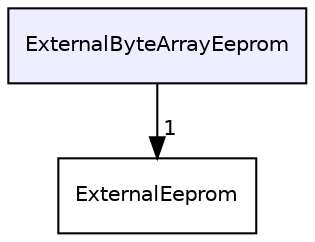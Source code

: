 digraph "ExternalByteArrayEeprom" {
  compound=true
  node [ fontsize="10", fontname="Helvetica"];
  edge [ labelfontsize="10", labelfontname="Helvetica"];
  dir_299bc2fd340b62f664a088c913b46969 [shape=box, label="ExternalByteArrayEeprom", style="filled", fillcolor="#eeeeff", pencolor="black", URL="dir_299bc2fd340b62f664a088c913b46969.html"];
  dir_1ff7961a0798ffb140497523433f67bb [shape=box label="ExternalEeprom" URL="dir_1ff7961a0798ffb140497523433f67bb.html"];
  dir_299bc2fd340b62f664a088c913b46969->dir_1ff7961a0798ffb140497523433f67bb [headlabel="1", labeldistance=1.5 headhref="dir_000002_000003.html"];
}
